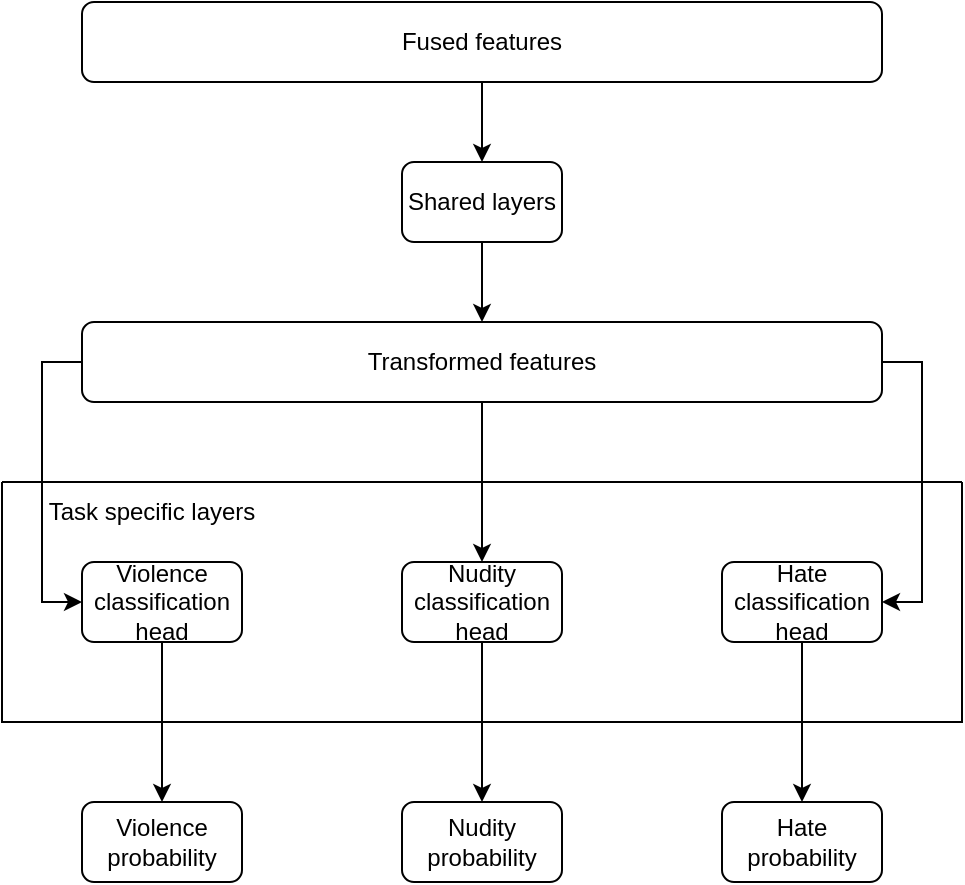 <mxfile version="28.2.4">
  <diagram id="FiXUJnzLlhFP-MB1lQGa" name="Page-1">
    <mxGraphModel dx="976" dy="565" grid="1" gridSize="10" guides="1" tooltips="1" connect="1" arrows="1" fold="1" page="1" pageScale="1" pageWidth="850" pageHeight="1100" math="0" shadow="0">
      <root>
        <mxCell id="0" />
        <mxCell id="1" parent="0" />
        <mxCell id="vgRy7pZKUeW7eWB3Pxzg-1" value="Nudity probability" style="rounded=1;whiteSpace=wrap;html=1;" parent="1" vertex="1">
          <mxGeometry x="240" y="440" width="80" height="40" as="geometry" />
        </mxCell>
        <mxCell id="vgRy7pZKUeW7eWB3Pxzg-20" style="edgeStyle=orthogonalEdgeStyle;rounded=0;orthogonalLoop=1;jettySize=auto;html=1;exitX=0.5;exitY=1;exitDx=0;exitDy=0;entryX=0.5;entryY=0;entryDx=0;entryDy=0;" parent="1" source="vgRy7pZKUeW7eWB3Pxzg-7" target="vgRy7pZKUeW7eWB3Pxzg-14" edge="1">
          <mxGeometry relative="1" as="geometry" />
        </mxCell>
        <mxCell id="vgRy7pZKUeW7eWB3Pxzg-7" value="Fused features" style="rounded=1;whiteSpace=wrap;html=1;" parent="1" vertex="1">
          <mxGeometry x="80" y="40" width="400" height="40" as="geometry" />
        </mxCell>
        <mxCell id="vgRy7pZKUeW7eWB3Pxzg-12" value="Violence probability" style="rounded=1;whiteSpace=wrap;html=1;" parent="1" vertex="1">
          <mxGeometry x="80" y="440" width="80" height="40" as="geometry" />
        </mxCell>
        <mxCell id="vgRy7pZKUeW7eWB3Pxzg-13" value="Hate probability" style="rounded=1;whiteSpace=wrap;html=1;" parent="1" vertex="1">
          <mxGeometry x="400" y="440" width="80" height="40" as="geometry" />
        </mxCell>
        <mxCell id="vgRy7pZKUeW7eWB3Pxzg-22" style="edgeStyle=orthogonalEdgeStyle;rounded=0;orthogonalLoop=1;jettySize=auto;html=1;exitX=0.5;exitY=1;exitDx=0;exitDy=0;entryX=0.5;entryY=0;entryDx=0;entryDy=0;" parent="1" source="vgRy7pZKUeW7eWB3Pxzg-14" target="vgRy7pZKUeW7eWB3Pxzg-15" edge="1">
          <mxGeometry relative="1" as="geometry" />
        </mxCell>
        <mxCell id="vgRy7pZKUeW7eWB3Pxzg-14" value="Shared layers" style="rounded=1;whiteSpace=wrap;html=1;" parent="1" vertex="1">
          <mxGeometry x="240" y="120" width="80" height="40" as="geometry" />
        </mxCell>
        <mxCell id="vgRy7pZKUeW7eWB3Pxzg-17" style="edgeStyle=orthogonalEdgeStyle;rounded=0;orthogonalLoop=1;jettySize=auto;html=1;exitX=0.5;exitY=1;exitDx=0;exitDy=0;entryX=0.5;entryY=0;entryDx=0;entryDy=0;" parent="1" source="vgRy7pZKUeW7eWB3Pxzg-15" target="vgRy7pZKUeW7eWB3Pxzg-9" edge="1">
          <mxGeometry relative="1" as="geometry" />
        </mxCell>
        <mxCell id="IBvZnXL90J9VCQpXEN-b-2" style="edgeStyle=orthogonalEdgeStyle;rounded=0;orthogonalLoop=1;jettySize=auto;html=1;exitX=0;exitY=0.5;exitDx=0;exitDy=0;entryX=0;entryY=0.5;entryDx=0;entryDy=0;" parent="1" source="vgRy7pZKUeW7eWB3Pxzg-15" target="vgRy7pZKUeW7eWB3Pxzg-3" edge="1">
          <mxGeometry relative="1" as="geometry" />
        </mxCell>
        <mxCell id="IBvZnXL90J9VCQpXEN-b-3" style="edgeStyle=orthogonalEdgeStyle;rounded=0;orthogonalLoop=1;jettySize=auto;html=1;exitX=1;exitY=0.5;exitDx=0;exitDy=0;entryX=1;entryY=0.5;entryDx=0;entryDy=0;" parent="1" source="vgRy7pZKUeW7eWB3Pxzg-15" target="vgRy7pZKUeW7eWB3Pxzg-11" edge="1">
          <mxGeometry relative="1" as="geometry" />
        </mxCell>
        <mxCell id="vgRy7pZKUeW7eWB3Pxzg-15" value="Transformed features" style="rounded=1;whiteSpace=wrap;html=1;" parent="1" vertex="1">
          <mxGeometry x="80" y="200" width="400" height="40" as="geometry" />
        </mxCell>
        <mxCell id="vgRy7pZKUeW7eWB3Pxzg-28" value="" style="swimlane;startSize=0;" parent="1" vertex="1">
          <mxGeometry x="40" y="280" width="480" height="120" as="geometry" />
        </mxCell>
        <mxCell id="vgRy7pZKUeW7eWB3Pxzg-3" value="Violence classification head" style="rounded=1;whiteSpace=wrap;html=1;" parent="vgRy7pZKUeW7eWB3Pxzg-28" vertex="1">
          <mxGeometry x="40" y="40" width="80" height="40" as="geometry" />
        </mxCell>
        <mxCell id="vgRy7pZKUeW7eWB3Pxzg-11" value="Hate classification head" style="rounded=1;whiteSpace=wrap;html=1;" parent="vgRy7pZKUeW7eWB3Pxzg-28" vertex="1">
          <mxGeometry x="360" y="40" width="80" height="40" as="geometry" />
        </mxCell>
        <mxCell id="qyU0UYEC4IYO7kHjrdzT-1" value="Task specific layers" style="text;html=1;strokeColor=none;fillColor=none;align=center;verticalAlign=middle;whiteSpace=wrap;rounded=0;" parent="vgRy7pZKUeW7eWB3Pxzg-28" vertex="1">
          <mxGeometry width="150" height="30" as="geometry" />
        </mxCell>
        <mxCell id="vgRy7pZKUeW7eWB3Pxzg-9" value="Nudity classification head" style="rounded=1;whiteSpace=wrap;html=1;" parent="vgRy7pZKUeW7eWB3Pxzg-28" vertex="1">
          <mxGeometry x="200" y="40" width="80" height="40" as="geometry" />
        </mxCell>
        <mxCell id="IBvZnXL90J9VCQpXEN-b-4" style="edgeStyle=orthogonalEdgeStyle;rounded=0;orthogonalLoop=1;jettySize=auto;html=1;exitX=0.5;exitY=1;exitDx=0;exitDy=0;entryX=0.5;entryY=0;entryDx=0;entryDy=0;" parent="1" source="vgRy7pZKUeW7eWB3Pxzg-11" target="vgRy7pZKUeW7eWB3Pxzg-13" edge="1">
          <mxGeometry relative="1" as="geometry" />
        </mxCell>
        <mxCell id="IBvZnXL90J9VCQpXEN-b-5" style="edgeStyle=orthogonalEdgeStyle;rounded=0;orthogonalLoop=1;jettySize=auto;html=1;exitX=0.5;exitY=1;exitDx=0;exitDy=0;entryX=0.5;entryY=0;entryDx=0;entryDy=0;" parent="1" source="vgRy7pZKUeW7eWB3Pxzg-9" target="vgRy7pZKUeW7eWB3Pxzg-1" edge="1">
          <mxGeometry relative="1" as="geometry" />
        </mxCell>
        <mxCell id="IBvZnXL90J9VCQpXEN-b-6" style="edgeStyle=orthogonalEdgeStyle;rounded=0;orthogonalLoop=1;jettySize=auto;html=1;exitX=0.5;exitY=1;exitDx=0;exitDy=0;entryX=0.5;entryY=0;entryDx=0;entryDy=0;" parent="1" source="vgRy7pZKUeW7eWB3Pxzg-3" target="vgRy7pZKUeW7eWB3Pxzg-12" edge="1">
          <mxGeometry relative="1" as="geometry" />
        </mxCell>
      </root>
    </mxGraphModel>
  </diagram>
</mxfile>
